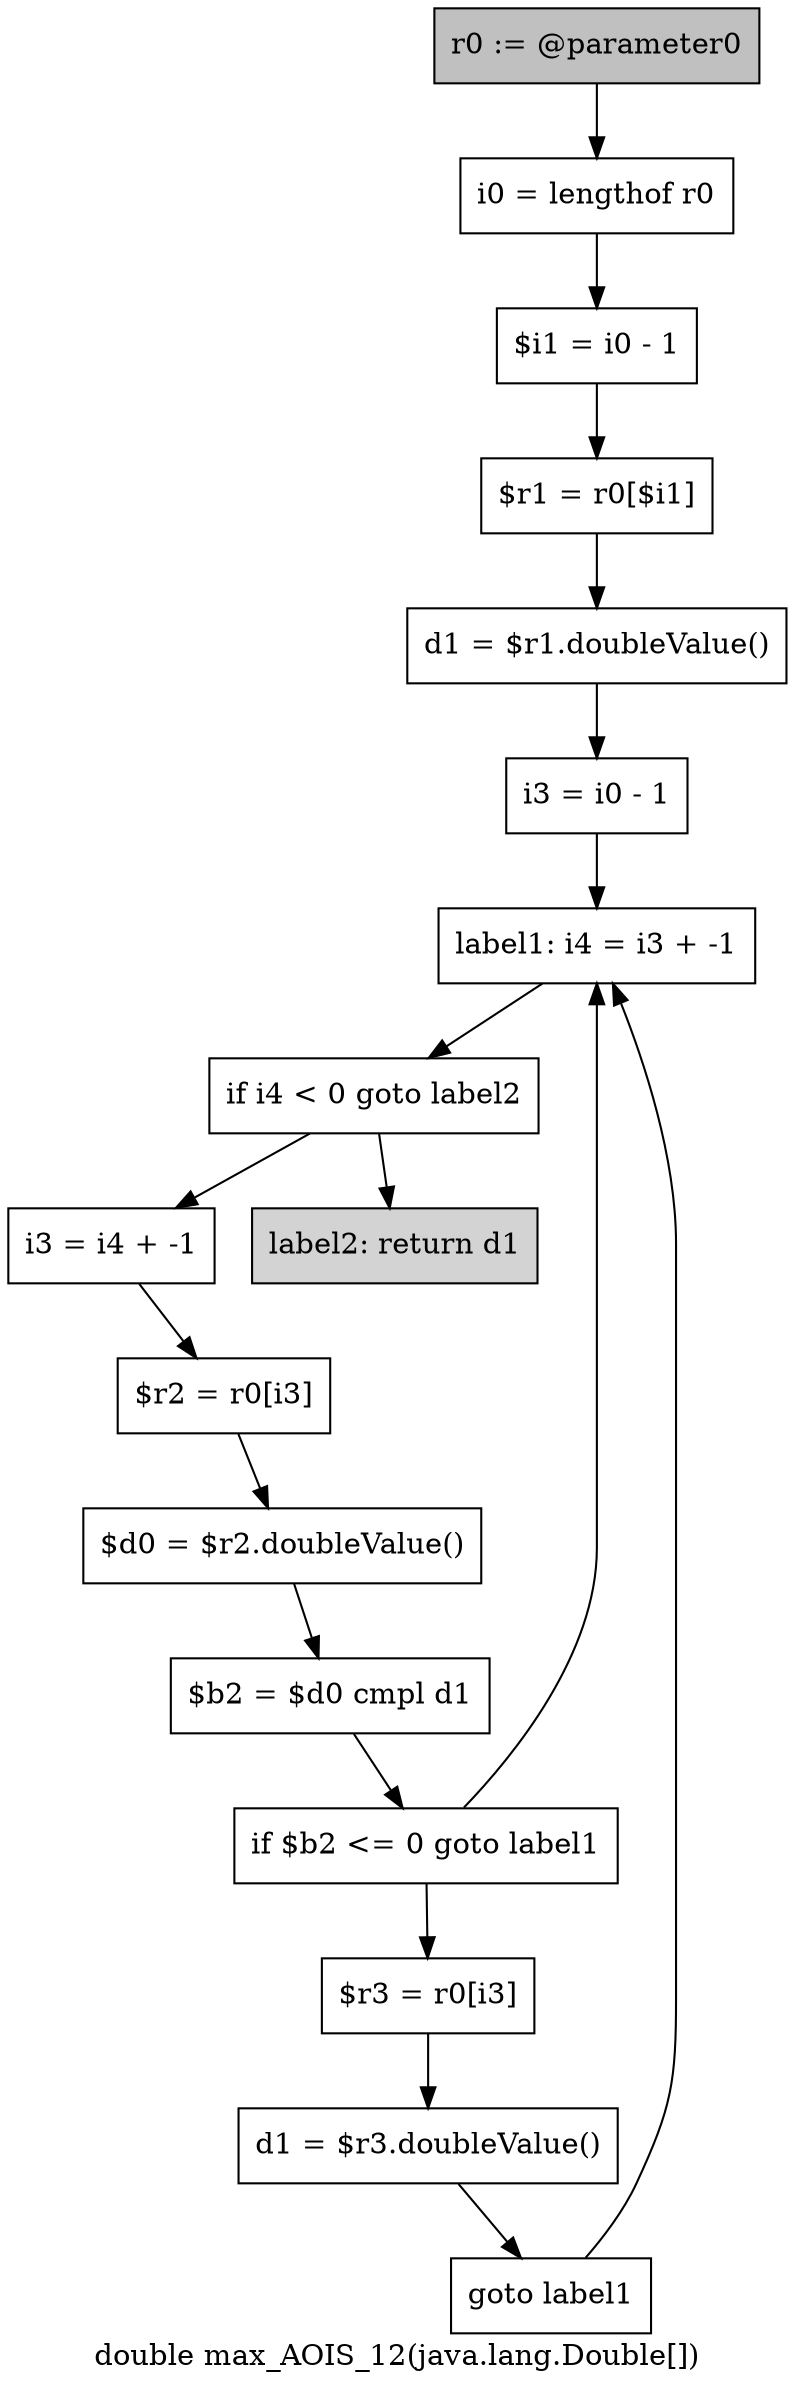 digraph "double max_AOIS_12(java.lang.Double[])" {
    label="double max_AOIS_12(java.lang.Double[])";
    node [shape=box];
    "0" [style=filled,fillcolor=gray,label="r0 := @parameter0",];
    "1" [label="i0 = lengthof r0",];
    "0"->"1";
    "2" [label="$i1 = i0 - 1",];
    "1"->"2";
    "3" [label="$r1 = r0[$i1]",];
    "2"->"3";
    "4" [label="d1 = $r1.doubleValue()",];
    "3"->"4";
    "5" [label="i3 = i0 - 1",];
    "4"->"5";
    "6" [label="label1: i4 = i3 + -1",];
    "5"->"6";
    "7" [label="if i4 < 0 goto label2",];
    "6"->"7";
    "8" [label="i3 = i4 + -1",];
    "7"->"8";
    "16" [style=filled,fillcolor=lightgray,label="label2: return d1",];
    "7"->"16";
    "9" [label="$r2 = r0[i3]",];
    "8"->"9";
    "10" [label="$d0 = $r2.doubleValue()",];
    "9"->"10";
    "11" [label="$b2 = $d0 cmpl d1",];
    "10"->"11";
    "12" [label="if $b2 <= 0 goto label1",];
    "11"->"12";
    "12"->"6";
    "13" [label="$r3 = r0[i3]",];
    "12"->"13";
    "14" [label="d1 = $r3.doubleValue()",];
    "13"->"14";
    "15" [label="goto label1",];
    "14"->"15";
    "15"->"6";
}
